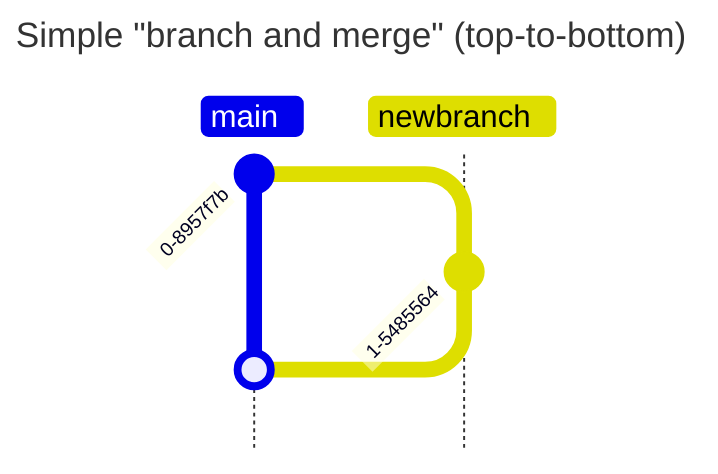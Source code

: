 ---
title: Simple "branch and merge" (top-to-bottom)
---
gitGraph TB:
commit
branch newbranch
checkout newbranch
commit
checkout main
merge newbranch